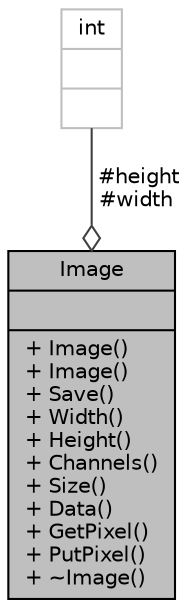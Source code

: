 digraph "Image"
{
 // LATEX_PDF_SIZE
  edge [fontname="Helvetica",fontsize="10",labelfontname="Helvetica",labelfontsize="10"];
  node [fontname="Helvetica",fontsize="10",shape=record];
  Node1 [label="{Image\n||+ Image()\l+ Image()\l+ Save()\l+ Width()\l+ Height()\l+ Channels()\l+ Size()\l+ Data()\l+ GetPixel()\l+ PutPixel()\l+ ~Image()\l}",height=0.2,width=0.4,color="black", fillcolor="grey75", style="filled", fontcolor="black",tooltip="Class representation of Image abstraction."];
  Node2 -> Node1 [color="grey25",fontsize="10",style="solid",label=" #height\n#width" ,arrowhead="odiamond",fontname="Helvetica"];
  Node2 [label="{int\n||}",height=0.2,width=0.4,color="grey75", fillcolor="white", style="filled",tooltip=" "];
}
